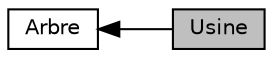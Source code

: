 digraph "Usine"
{
  edge [fontname="Helvetica",fontsize="10",labelfontname="Helvetica",labelfontsize="10"];
  node [fontname="Helvetica",fontsize="10",shape=record];
  rankdir=LR;
  Node0 [label="Usine",height=0.2,width=0.4,color="black", fillcolor="grey75", style="filled", fontcolor="black"];
  Node1 [label="Arbre",height=0.2,width=0.4,color="black", fillcolor="white", style="filled",URL="$d2/dc4/group___arbre.html"];
  Node1->Node0 [shape=plaintext, dir="back", style="solid"];
}
